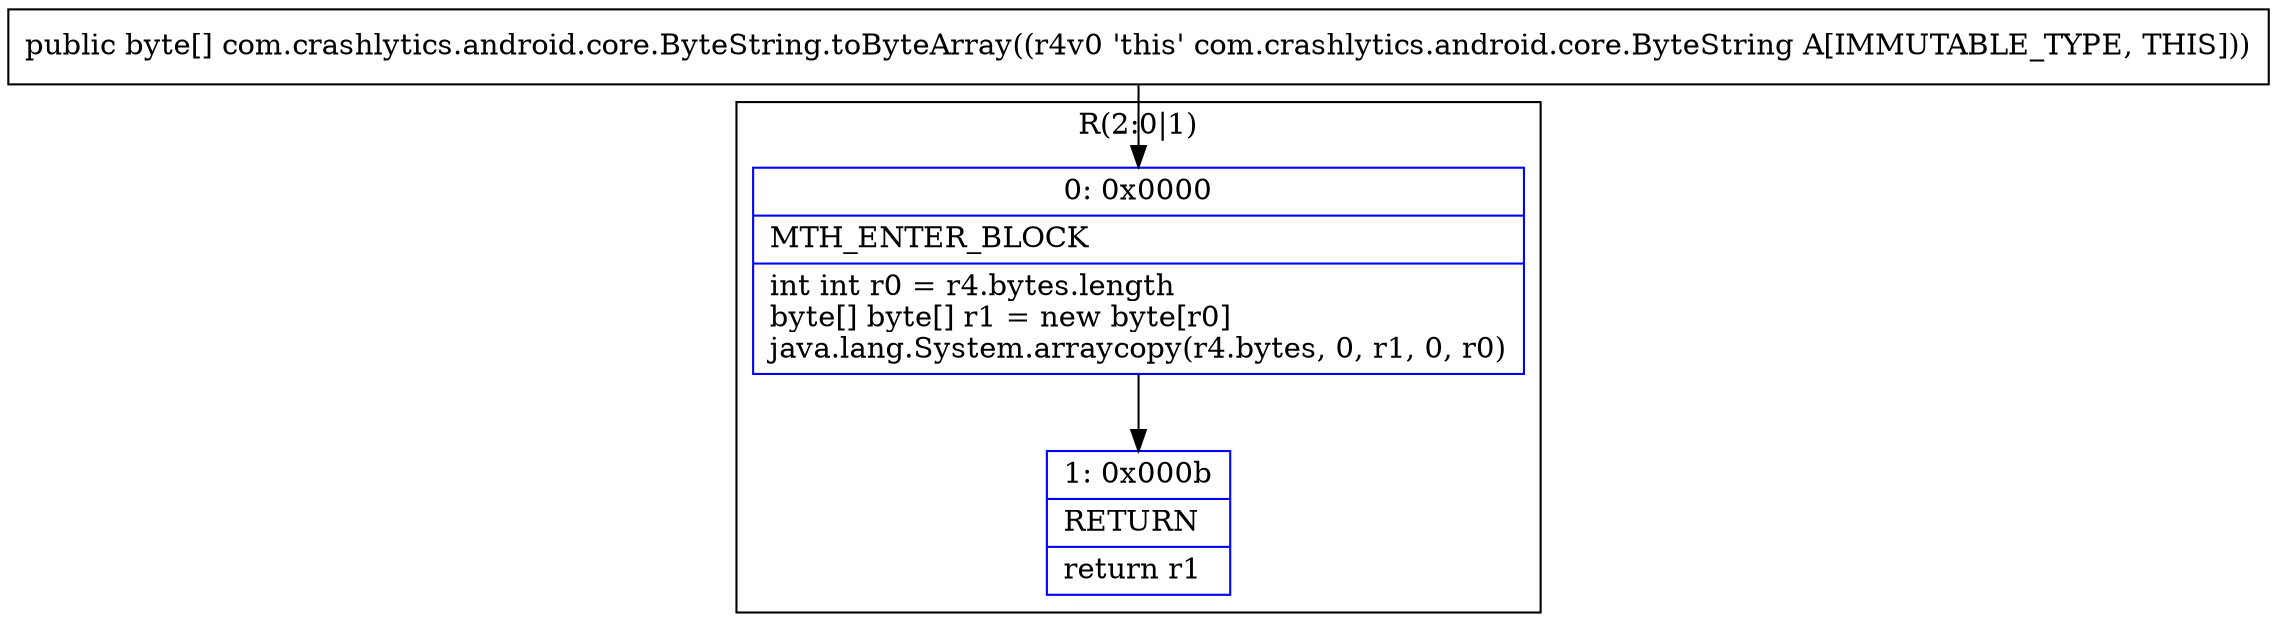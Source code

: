 digraph "CFG forcom.crashlytics.android.core.ByteString.toByteArray()[B" {
subgraph cluster_Region_1056093294 {
label = "R(2:0|1)";
node [shape=record,color=blue];
Node_0 [shape=record,label="{0\:\ 0x0000|MTH_ENTER_BLOCK\l|int int r0 = r4.bytes.length\lbyte[] byte[] r1 = new byte[r0]\ljava.lang.System.arraycopy(r4.bytes, 0, r1, 0, r0)\l}"];
Node_1 [shape=record,label="{1\:\ 0x000b|RETURN\l|return r1\l}"];
}
MethodNode[shape=record,label="{public byte[] com.crashlytics.android.core.ByteString.toByteArray((r4v0 'this' com.crashlytics.android.core.ByteString A[IMMUTABLE_TYPE, THIS])) }"];
MethodNode -> Node_0;
Node_0 -> Node_1;
}

